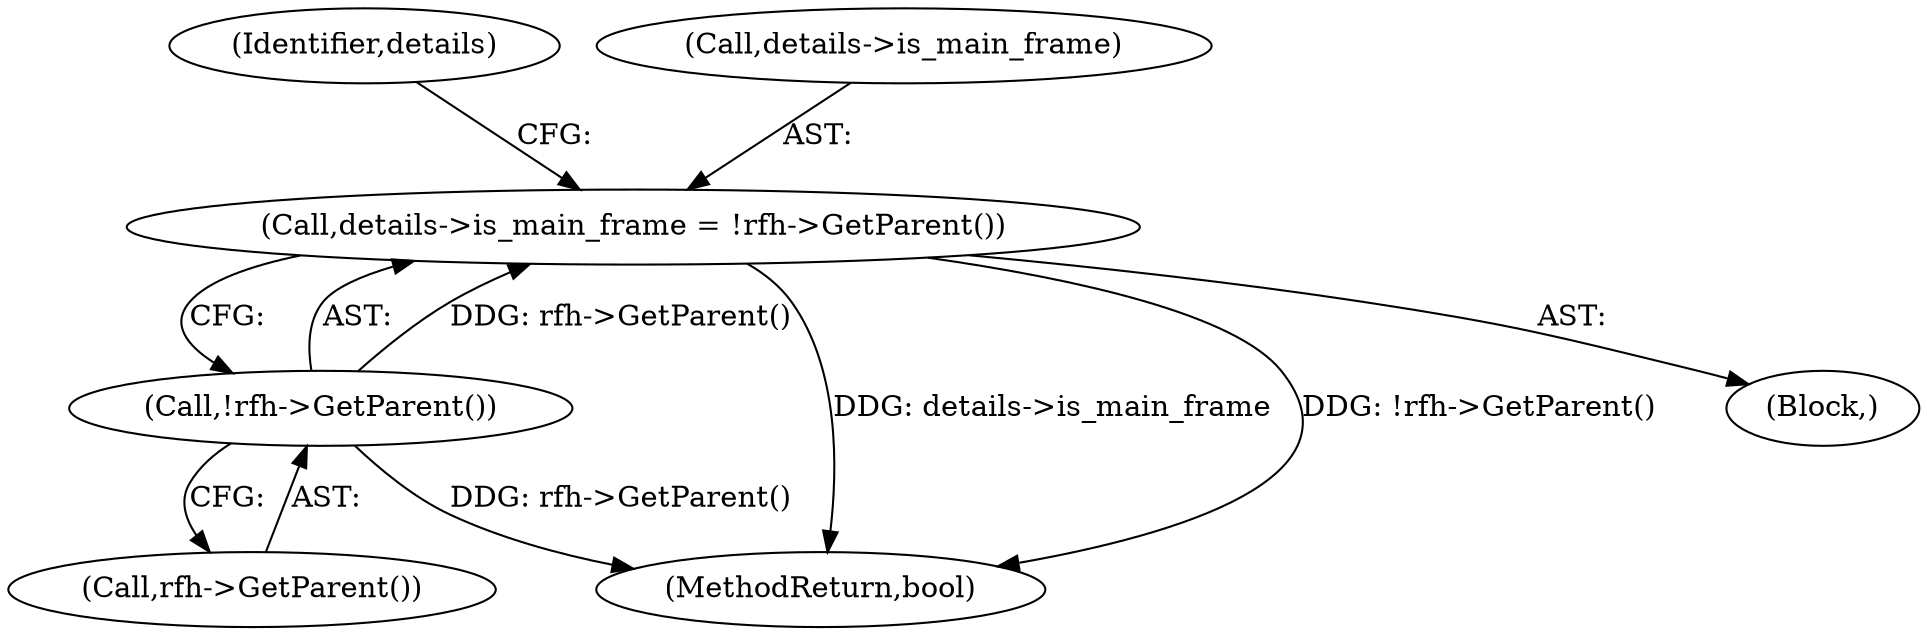 digraph "0_Chrome_56a84aa67bb071a33a48ac1481b555c48e0a9a59_1@API" {
"1000411" [label="(Call,details->is_main_frame = !rfh->GetParent())"];
"1000415" [label="(Call,!rfh->GetParent())"];
"1000456" [label="(MethodReturn,bool)"];
"1000419" [label="(Identifier,details)"];
"1000411" [label="(Call,details->is_main_frame = !rfh->GetParent())"];
"1000416" [label="(Call,rfh->GetParent())"];
"1000412" [label="(Call,details->is_main_frame)"];
"1000106" [label="(Block,)"];
"1000415" [label="(Call,!rfh->GetParent())"];
"1000411" -> "1000106"  [label="AST: "];
"1000411" -> "1000415"  [label="CFG: "];
"1000412" -> "1000411"  [label="AST: "];
"1000415" -> "1000411"  [label="AST: "];
"1000419" -> "1000411"  [label="CFG: "];
"1000411" -> "1000456"  [label="DDG: details->is_main_frame"];
"1000411" -> "1000456"  [label="DDG: !rfh->GetParent()"];
"1000415" -> "1000411"  [label="DDG: rfh->GetParent()"];
"1000415" -> "1000416"  [label="CFG: "];
"1000416" -> "1000415"  [label="AST: "];
"1000415" -> "1000456"  [label="DDG: rfh->GetParent()"];
}
